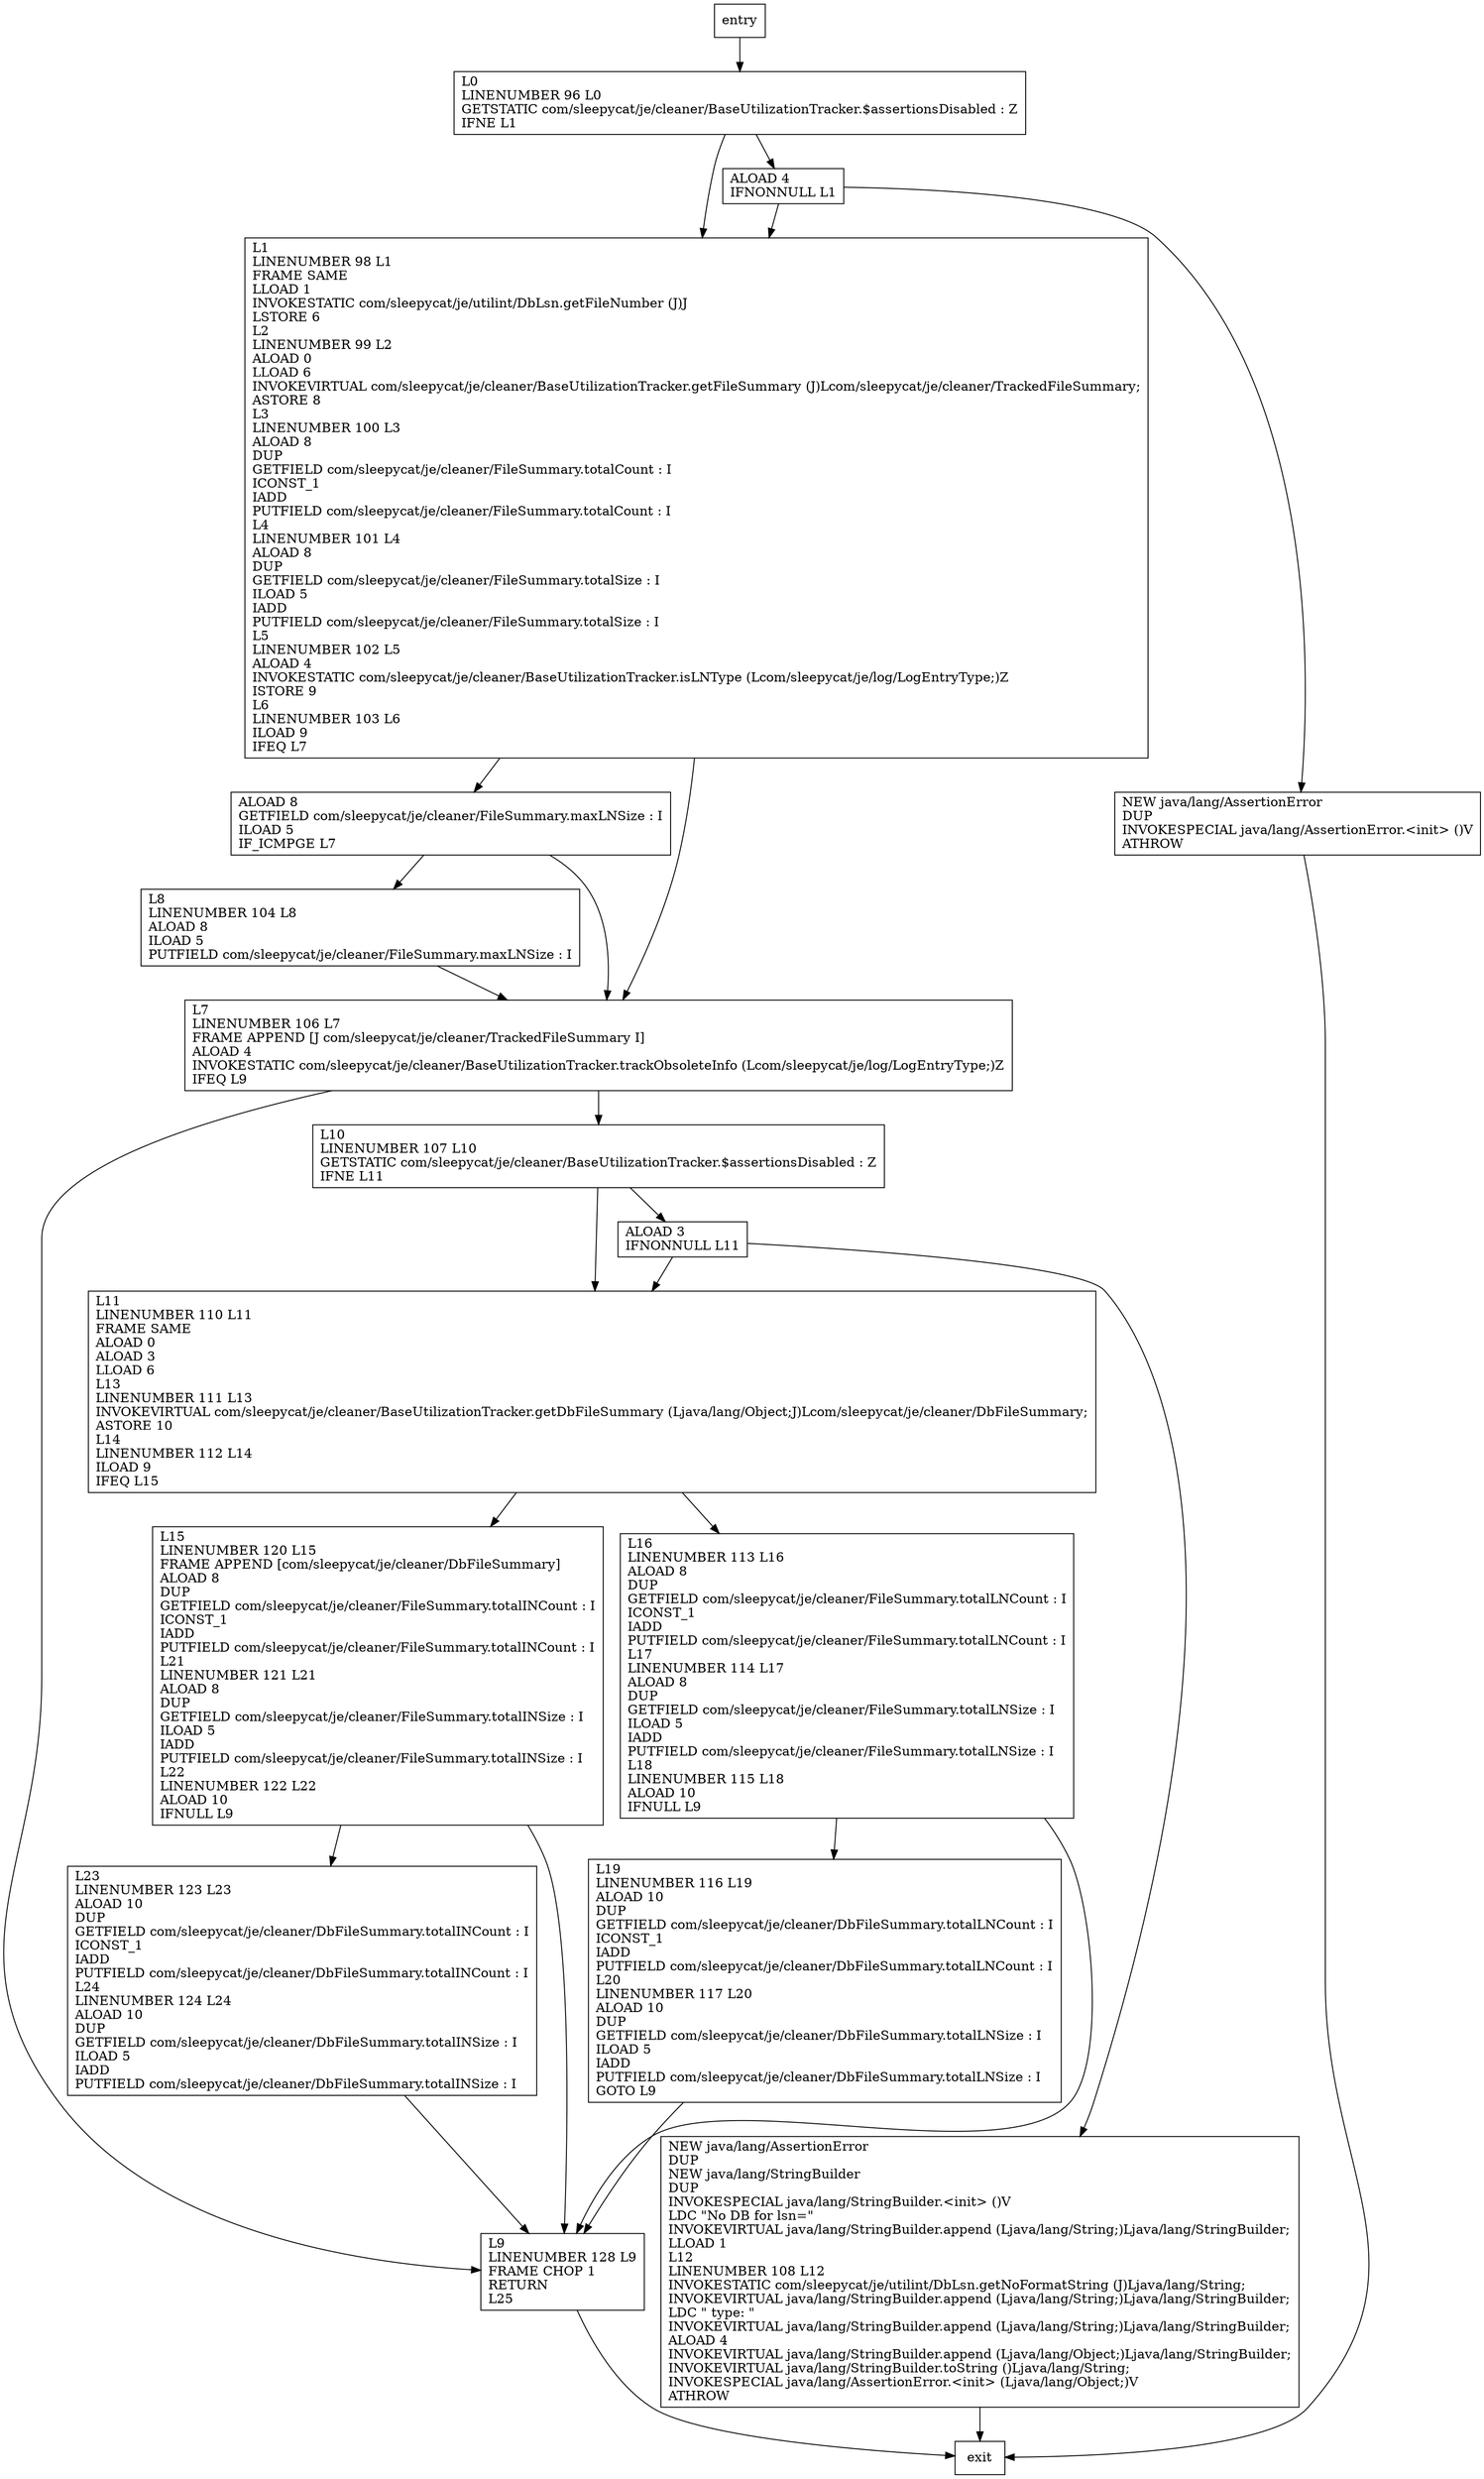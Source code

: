 digraph countNew {
node [shape=record];
173426305 [label="ALOAD 8\lGETFIELD com/sleepycat/je/cleaner/FileSummary.maxLNSize : I\lILOAD 5\lIF_ICMPGE L7\l"];
832058720 [label="L8\lLINENUMBER 104 L8\lALOAD 8\lILOAD 5\lPUTFIELD com/sleepycat/je/cleaner/FileSummary.maxLNSize : I\l"];
760533923 [label="L11\lLINENUMBER 110 L11\lFRAME SAME\lALOAD 0\lALOAD 3\lLLOAD 6\lL13\lLINENUMBER 111 L13\lINVOKEVIRTUAL com/sleepycat/je/cleaner/BaseUtilizationTracker.getDbFileSummary (Ljava/lang/Object;J)Lcom/sleepycat/je/cleaner/DbFileSummary;\lASTORE 10\lL14\lLINENUMBER 112 L14\lILOAD 9\lIFEQ L15\l"];
1570230364 [label="ALOAD 3\lIFNONNULL L11\l"];
694704796 [label="L0\lLINENUMBER 96 L0\lGETSTATIC com/sleepycat/je/cleaner/BaseUtilizationTracker.$assertionsDisabled : Z\lIFNE L1\l"];
837413884 [label="L23\lLINENUMBER 123 L23\lALOAD 10\lDUP\lGETFIELD com/sleepycat/je/cleaner/DbFileSummary.totalINCount : I\lICONST_1\lIADD\lPUTFIELD com/sleepycat/je/cleaner/DbFileSummary.totalINCount : I\lL24\lLINENUMBER 124 L24\lALOAD 10\lDUP\lGETFIELD com/sleepycat/je/cleaner/DbFileSummary.totalINSize : I\lILOAD 5\lIADD\lPUTFIELD com/sleepycat/je/cleaner/DbFileSummary.totalINSize : I\l"];
1744465392 [label="L1\lLINENUMBER 98 L1\lFRAME SAME\lLLOAD 1\lINVOKESTATIC com/sleepycat/je/utilint/DbLsn.getFileNumber (J)J\lLSTORE 6\lL2\lLINENUMBER 99 L2\lALOAD 0\lLLOAD 6\lINVOKEVIRTUAL com/sleepycat/je/cleaner/BaseUtilizationTracker.getFileSummary (J)Lcom/sleepycat/je/cleaner/TrackedFileSummary;\lASTORE 8\lL3\lLINENUMBER 100 L3\lALOAD 8\lDUP\lGETFIELD com/sleepycat/je/cleaner/FileSummary.totalCount : I\lICONST_1\lIADD\lPUTFIELD com/sleepycat/je/cleaner/FileSummary.totalCount : I\lL4\lLINENUMBER 101 L4\lALOAD 8\lDUP\lGETFIELD com/sleepycat/je/cleaner/FileSummary.totalSize : I\lILOAD 5\lIADD\lPUTFIELD com/sleepycat/je/cleaner/FileSummary.totalSize : I\lL5\lLINENUMBER 102 L5\lALOAD 4\lINVOKESTATIC com/sleepycat/je/cleaner/BaseUtilizationTracker.isLNType (Lcom/sleepycat/je/log/LogEntryType;)Z\lISTORE 9\lL6\lLINENUMBER 103 L6\lILOAD 9\lIFEQ L7\l"];
1627479175 [label="NEW java/lang/AssertionError\lDUP\lINVOKESPECIAL java/lang/AssertionError.\<init\> ()V\lATHROW\l"];
1071280136 [label="L15\lLINENUMBER 120 L15\lFRAME APPEND [com/sleepycat/je/cleaner/DbFileSummary]\lALOAD 8\lDUP\lGETFIELD com/sleepycat/je/cleaner/FileSummary.totalINCount : I\lICONST_1\lIADD\lPUTFIELD com/sleepycat/je/cleaner/FileSummary.totalINCount : I\lL21\lLINENUMBER 121 L21\lALOAD 8\lDUP\lGETFIELD com/sleepycat/je/cleaner/FileSummary.totalINSize : I\lILOAD 5\lIADD\lPUTFIELD com/sleepycat/je/cleaner/FileSummary.totalINSize : I\lL22\lLINENUMBER 122 L22\lALOAD 10\lIFNULL L9\l"];
309568123 [label="ALOAD 4\lIFNONNULL L1\l"];
1554797215 [label="L19\lLINENUMBER 116 L19\lALOAD 10\lDUP\lGETFIELD com/sleepycat/je/cleaner/DbFileSummary.totalLNCount : I\lICONST_1\lIADD\lPUTFIELD com/sleepycat/je/cleaner/DbFileSummary.totalLNCount : I\lL20\lLINENUMBER 117 L20\lALOAD 10\lDUP\lGETFIELD com/sleepycat/je/cleaner/DbFileSummary.totalLNSize : I\lILOAD 5\lIADD\lPUTFIELD com/sleepycat/je/cleaner/DbFileSummary.totalLNSize : I\lGOTO L9\l"];
96034250 [label="L7\lLINENUMBER 106 L7\lFRAME APPEND [J com/sleepycat/je/cleaner/TrackedFileSummary I]\lALOAD 4\lINVOKESTATIC com/sleepycat/je/cleaner/BaseUtilizationTracker.trackObsoleteInfo (Lcom/sleepycat/je/log/LogEntryType;)Z\lIFEQ L9\l"];
855374444 [label="NEW java/lang/AssertionError\lDUP\lNEW java/lang/StringBuilder\lDUP\lINVOKESPECIAL java/lang/StringBuilder.\<init\> ()V\lLDC \"No DB for lsn=\"\lINVOKEVIRTUAL java/lang/StringBuilder.append (Ljava/lang/String;)Ljava/lang/StringBuilder;\lLLOAD 1\lL12\lLINENUMBER 108 L12\lINVOKESTATIC com/sleepycat/je/utilint/DbLsn.getNoFormatString (J)Ljava/lang/String;\lINVOKEVIRTUAL java/lang/StringBuilder.append (Ljava/lang/String;)Ljava/lang/StringBuilder;\lLDC \" type: \"\lINVOKEVIRTUAL java/lang/StringBuilder.append (Ljava/lang/String;)Ljava/lang/StringBuilder;\lALOAD 4\lINVOKEVIRTUAL java/lang/StringBuilder.append (Ljava/lang/Object;)Ljava/lang/StringBuilder;\lINVOKEVIRTUAL java/lang/StringBuilder.toString ()Ljava/lang/String;\lINVOKESPECIAL java/lang/AssertionError.\<init\> (Ljava/lang/Object;)V\lATHROW\l"];
1519825584 [label="L9\lLINENUMBER 128 L9\lFRAME CHOP 1\lRETURN\lL25\l"];
882402547 [label="L16\lLINENUMBER 113 L16\lALOAD 8\lDUP\lGETFIELD com/sleepycat/je/cleaner/FileSummary.totalLNCount : I\lICONST_1\lIADD\lPUTFIELD com/sleepycat/je/cleaner/FileSummary.totalLNCount : I\lL17\lLINENUMBER 114 L17\lALOAD 8\lDUP\lGETFIELD com/sleepycat/je/cleaner/FileSummary.totalLNSize : I\lILOAD 5\lIADD\lPUTFIELD com/sleepycat/je/cleaner/FileSummary.totalLNSize : I\lL18\lLINENUMBER 115 L18\lALOAD 10\lIFNULL L9\l"];
1649181997 [label="L10\lLINENUMBER 107 L10\lGETSTATIC com/sleepycat/je/cleaner/BaseUtilizationTracker.$assertionsDisabled : Z\lIFNE L11\l"];
entry;
exit;
173426305 -> 832058720
173426305 -> 96034250
832058720 -> 96034250
760533923 -> 1071280136
760533923 -> 882402547
1570230364 -> 760533923
1570230364 -> 855374444
694704796 -> 309568123
694704796 -> 1744465392
837413884 -> 1519825584
1744465392 -> 173426305
1744465392 -> 96034250
1627479175 -> exit
1071280136 -> 837413884
1071280136 -> 1519825584
entry -> 694704796
309568123 -> 1627479175
309568123 -> 1744465392
1554797215 -> 1519825584
96034250 -> 1519825584
96034250 -> 1649181997
855374444 -> exit
1519825584 -> exit
882402547 -> 1554797215
882402547 -> 1519825584
1649181997 -> 760533923
1649181997 -> 1570230364
}
